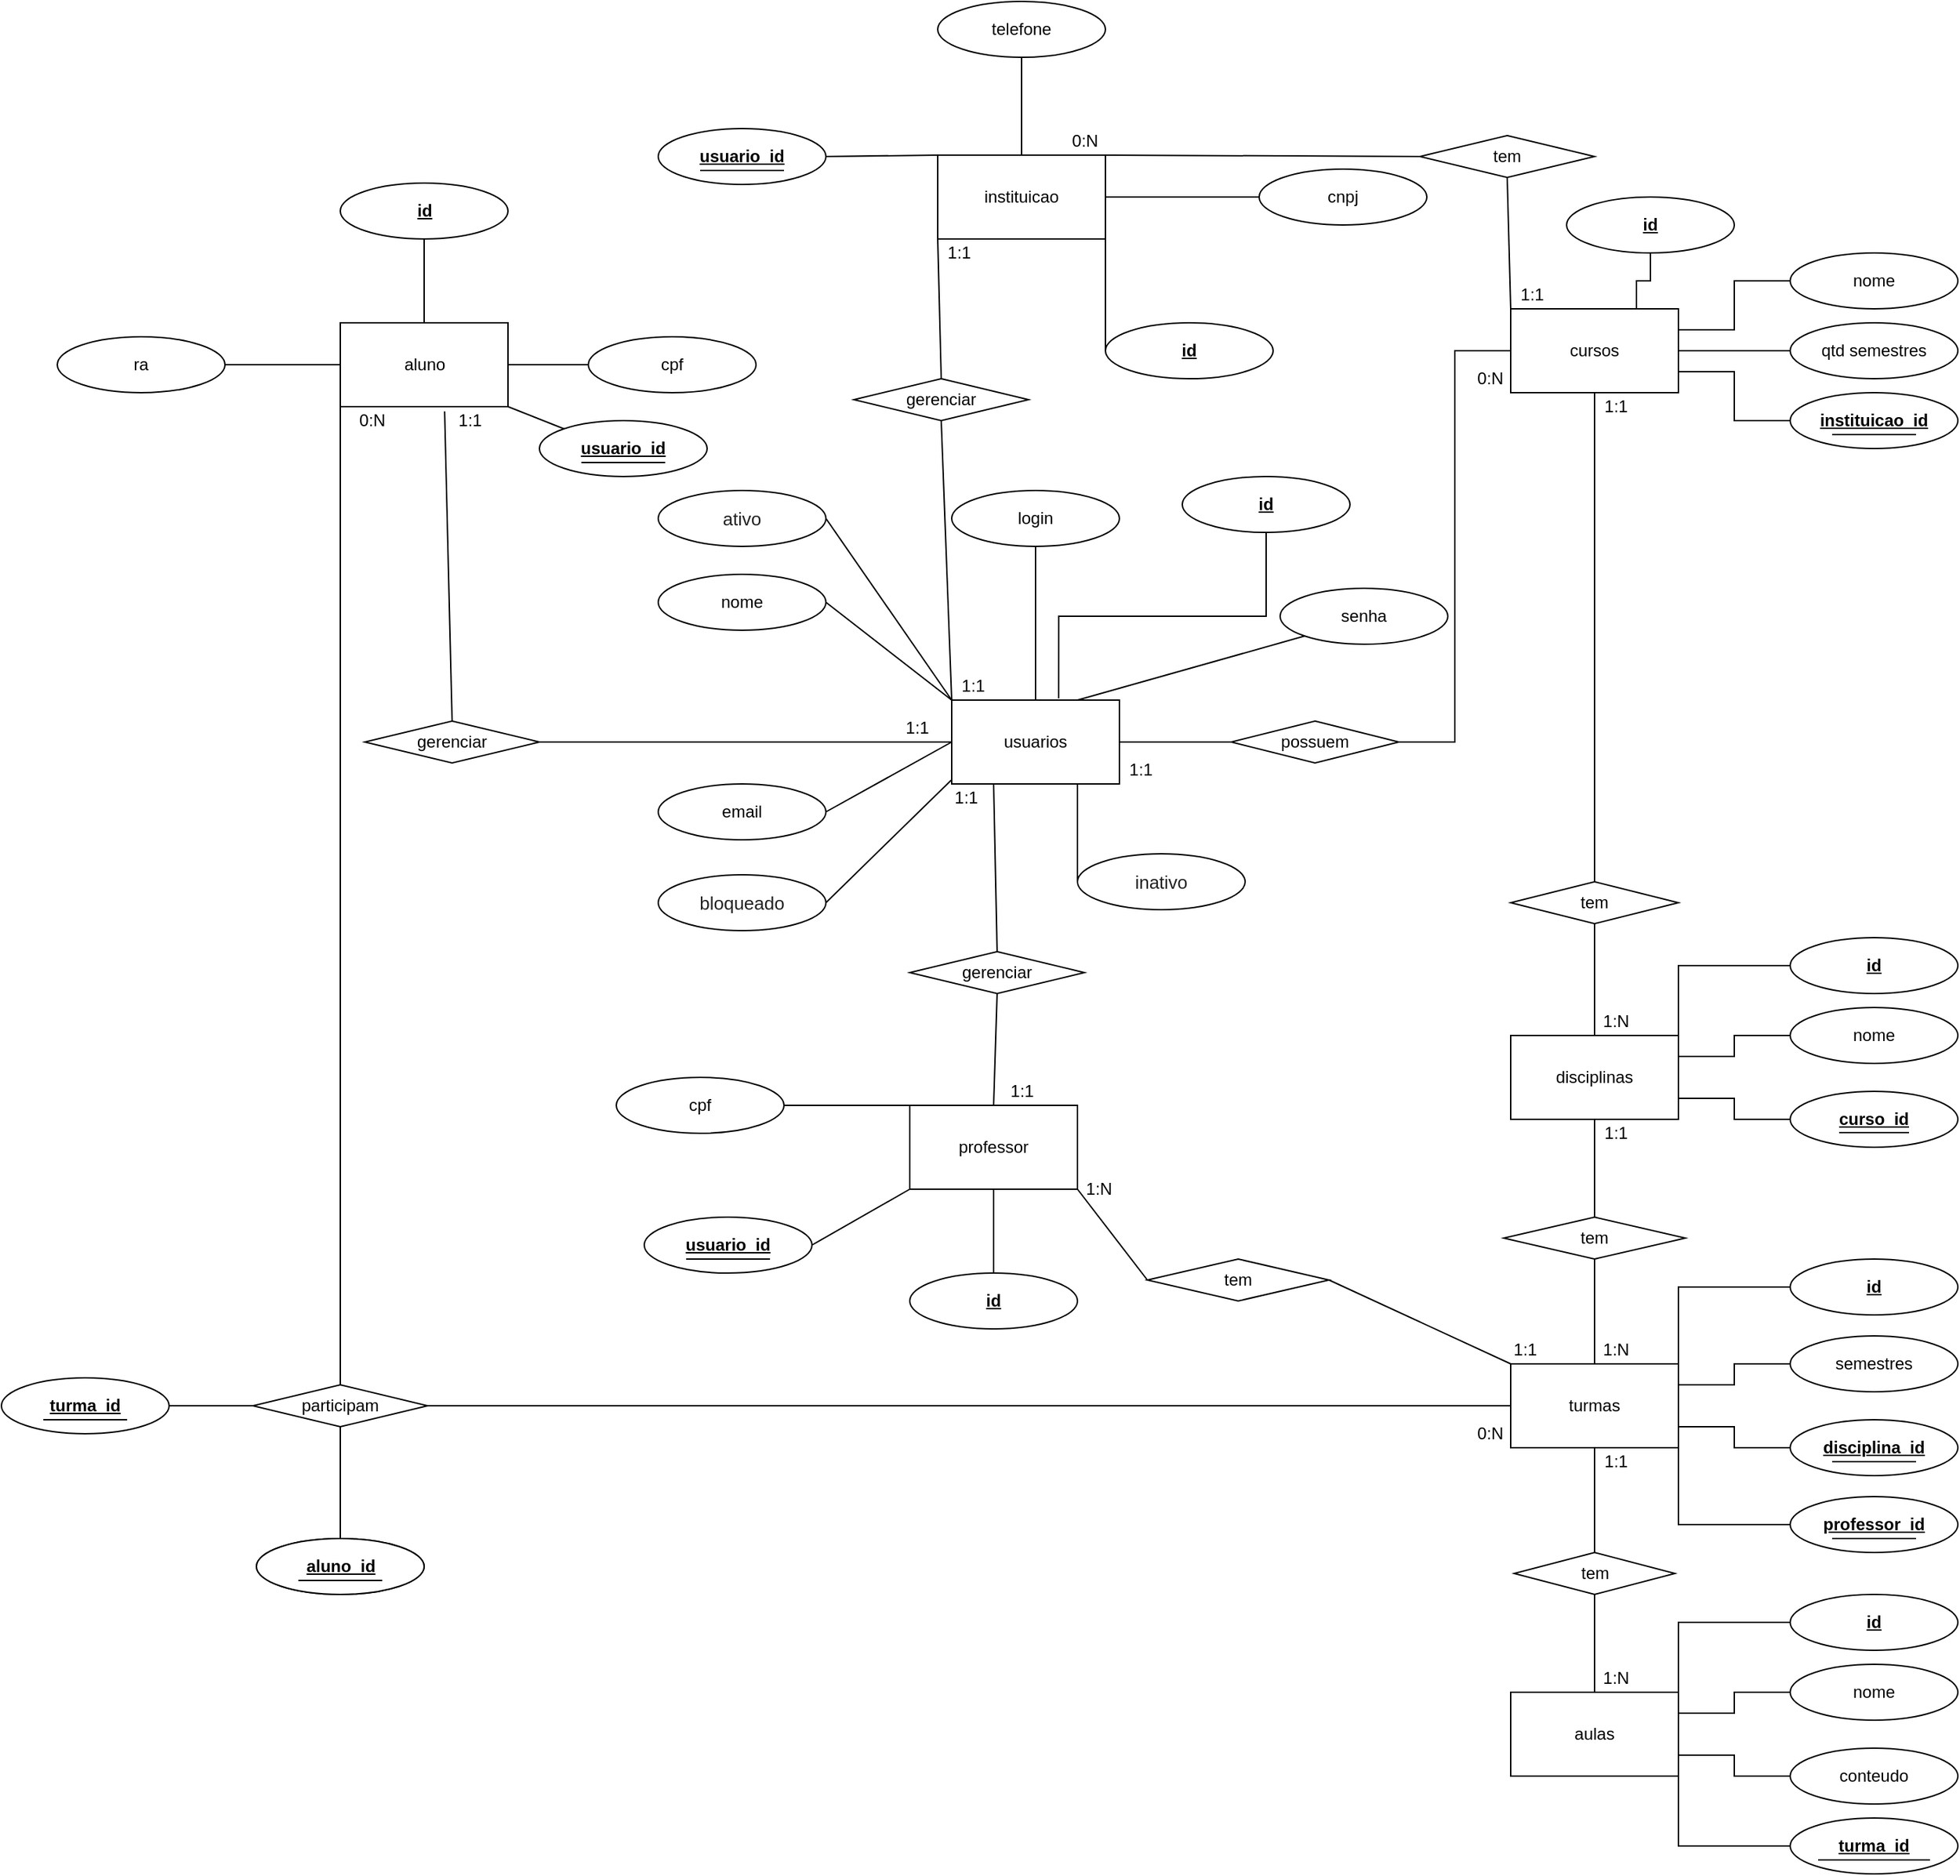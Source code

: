 <mxfile version="13.0.7" type="device"><diagram id="FwVZTemS89N_A8zyutPR" name="Page-1"><mxGraphModel dx="2131" dy="1625" grid="1" gridSize="10" guides="1" tooltips="1" connect="1" arrows="1" fold="1" page="1" pageScale="1" pageWidth="827" pageHeight="1169" math="0" shadow="0"><root><mxCell id="0"/><mxCell id="1" parent="0"/><mxCell id="nVG70fE7x6xCLGBqBFMi-1" style="edgeStyle=orthogonalEdgeStyle;rounded=0;orthogonalLoop=1;jettySize=auto;html=1;exitX=1;exitY=0.5;exitDx=0;exitDy=0;entryX=0;entryY=0.5;entryDx=0;entryDy=0;endArrow=none;endFill=0;" parent="1" source="GZbjkVVV_vkuvDPUf7WJ-1" target="GZbjkVVV_vkuvDPUf7WJ-8" edge="1"><mxGeometry relative="1" as="geometry"/></mxCell><mxCell id="GZbjkVVV_vkuvDPUf7WJ-1" value="usuarios" style="rounded=0;whiteSpace=wrap;html=1;" parent="1" vertex="1"><mxGeometry x="40" y="40" width="120" height="60" as="geometry"/></mxCell><mxCell id="nVG70fE7x6xCLGBqBFMi-2" style="edgeStyle=orthogonalEdgeStyle;rounded=0;orthogonalLoop=1;jettySize=auto;html=1;exitX=0.5;exitY=1;exitDx=0;exitDy=0;entryX=0.5;entryY=0;entryDx=0;entryDy=0;endArrow=none;endFill=0;" parent="1" source="GZbjkVVV_vkuvDPUf7WJ-2" target="GZbjkVVV_vkuvDPUf7WJ-9" edge="1"><mxGeometry relative="1" as="geometry"/></mxCell><mxCell id="nVG70fE7x6xCLGBqBFMi-29" style="edgeStyle=orthogonalEdgeStyle;rounded=0;orthogonalLoop=1;jettySize=auto;html=1;exitX=1;exitY=0.5;exitDx=0;exitDy=0;entryX=0;entryY=0.5;entryDx=0;entryDy=0;endArrow=none;endFill=0;" parent="1" source="GZbjkVVV_vkuvDPUf7WJ-2" target="nVG70fE7x6xCLGBqBFMi-26" edge="1"><mxGeometry relative="1" as="geometry"/></mxCell><mxCell id="nVG70fE7x6xCLGBqBFMi-30" style="edgeStyle=orthogonalEdgeStyle;rounded=0;orthogonalLoop=1;jettySize=auto;html=1;exitX=1;exitY=0.75;exitDx=0;exitDy=0;entryX=0;entryY=0.5;entryDx=0;entryDy=0;endArrow=none;endFill=0;" parent="1" source="GZbjkVVV_vkuvDPUf7WJ-2" target="nVG70fE7x6xCLGBqBFMi-27" edge="1"><mxGeometry relative="1" as="geometry"/></mxCell><mxCell id="nVG70fE7x6xCLGBqBFMi-31" style="edgeStyle=orthogonalEdgeStyle;rounded=0;orthogonalLoop=1;jettySize=auto;html=1;exitX=1;exitY=0.25;exitDx=0;exitDy=0;entryX=0;entryY=0.5;entryDx=0;entryDy=0;endArrow=none;endFill=0;" parent="1" source="GZbjkVVV_vkuvDPUf7WJ-2" target="nVG70fE7x6xCLGBqBFMi-28" edge="1"><mxGeometry relative="1" as="geometry"/></mxCell><mxCell id="GZbjkVVV_vkuvDPUf7WJ-2" value="cursos" style="rounded=0;whiteSpace=wrap;html=1;" parent="1" vertex="1"><mxGeometry x="440" y="-240" width="120" height="60" as="geometry"/></mxCell><mxCell id="nVG70fE7x6xCLGBqBFMi-4" style="edgeStyle=orthogonalEdgeStyle;rounded=0;orthogonalLoop=1;jettySize=auto;html=1;exitX=0;exitY=0.5;exitDx=0;exitDy=0;entryX=1;entryY=0.5;entryDx=0;entryDy=0;endArrow=none;endFill=0;" parent="1" source="GZbjkVVV_vkuvDPUf7WJ-3" target="GZbjkVVV_vkuvDPUf7WJ-32" edge="1"><mxGeometry relative="1" as="geometry"/></mxCell><mxCell id="GZbjkVVV_vkuvDPUf7WJ-3" value="turmas" style="rounded=0;whiteSpace=wrap;html=1;" parent="1" vertex="1"><mxGeometry x="440" y="515" width="120" height="60" as="geometry"/></mxCell><mxCell id="GZbjkVVV_vkuvDPUf7WJ-4" value="disciplinas" style="rounded=0;whiteSpace=wrap;html=1;" parent="1" vertex="1"><mxGeometry x="440" y="280" width="120" height="60" as="geometry"/></mxCell><mxCell id="nVG70fE7x6xCLGBqBFMi-67" style="edgeStyle=orthogonalEdgeStyle;rounded=0;orthogonalLoop=1;jettySize=auto;html=1;exitX=1;exitY=0.25;exitDx=0;exitDy=0;entryX=0;entryY=0.5;entryDx=0;entryDy=0;endArrow=none;endFill=0;" parent="1" source="GZbjkVVV_vkuvDPUf7WJ-5" target="nVG70fE7x6xCLGBqBFMi-64" edge="1"><mxGeometry relative="1" as="geometry"/></mxCell><mxCell id="nVG70fE7x6xCLGBqBFMi-68" style="edgeStyle=orthogonalEdgeStyle;rounded=0;orthogonalLoop=1;jettySize=auto;html=1;exitX=1;exitY=0.75;exitDx=0;exitDy=0;entryX=0;entryY=0.5;entryDx=0;entryDy=0;endArrow=none;endFill=0;" parent="1" source="GZbjkVVV_vkuvDPUf7WJ-5" target="nVG70fE7x6xCLGBqBFMi-65" edge="1"><mxGeometry relative="1" as="geometry"/></mxCell><mxCell id="GZbjkVVV_vkuvDPUf7WJ-5" value="aulas" style="rounded=0;whiteSpace=wrap;html=1;" parent="1" vertex="1"><mxGeometry x="440" y="750" width="120" height="60" as="geometry"/></mxCell><mxCell id="GZbjkVVV_vkuvDPUf7WJ-10" style="edgeStyle=orthogonalEdgeStyle;rounded=0;orthogonalLoop=1;jettySize=auto;html=1;entryX=0;entryY=0.5;entryDx=0;entryDy=0;endArrow=none;endFill=0;" parent="1" source="GZbjkVVV_vkuvDPUf7WJ-8" target="GZbjkVVV_vkuvDPUf7WJ-2" edge="1"><mxGeometry relative="1" as="geometry"/></mxCell><mxCell id="GZbjkVVV_vkuvDPUf7WJ-8" value="possuem" style="rhombus;whiteSpace=wrap;html=1;" parent="1" vertex="1"><mxGeometry x="240" y="55" width="120" height="30" as="geometry"/></mxCell><mxCell id="nVG70fE7x6xCLGBqBFMi-3" style="edgeStyle=orthogonalEdgeStyle;rounded=0;orthogonalLoop=1;jettySize=auto;html=1;exitX=0.5;exitY=1;exitDx=0;exitDy=0;entryX=0.5;entryY=0;entryDx=0;entryDy=0;endArrow=none;endFill=0;" parent="1" source="GZbjkVVV_vkuvDPUf7WJ-9" target="GZbjkVVV_vkuvDPUf7WJ-4" edge="1"><mxGeometry relative="1" as="geometry"/></mxCell><mxCell id="GZbjkVVV_vkuvDPUf7WJ-9" value="tem" style="rhombus;whiteSpace=wrap;html=1;" parent="1" vertex="1"><mxGeometry x="440" y="170" width="120" height="30" as="geometry"/></mxCell><mxCell id="GZbjkVVV_vkuvDPUf7WJ-12" value="0:N" style="text;html=1;align=center;verticalAlign=middle;resizable=0;points=[];autosize=1;" parent="1" vertex="1"><mxGeometry x="410" y="-200" width="30" height="20" as="geometry"/></mxCell><mxCell id="GZbjkVVV_vkuvDPUf7WJ-13" value="1:1" style="text;html=1;align=center;verticalAlign=middle;resizable=0;points=[];autosize=1;" parent="1" vertex="1"><mxGeometry x="160" y="80" width="30" height="20" as="geometry"/></mxCell><mxCell id="GZbjkVVV_vkuvDPUf7WJ-16" value="1:N" style="text;html=1;align=center;verticalAlign=middle;resizable=0;points=[];autosize=1;" parent="1" vertex="1"><mxGeometry x="500" y="260" width="30" height="20" as="geometry"/></mxCell><mxCell id="GZbjkVVV_vkuvDPUf7WJ-17" value="1:1" style="text;html=1;align=center;verticalAlign=middle;resizable=0;points=[];autosize=1;" parent="1" vertex="1"><mxGeometry x="500" y="-180" width="30" height="20" as="geometry"/></mxCell><mxCell id="GZbjkVVV_vkuvDPUf7WJ-19" style="edgeStyle=orthogonalEdgeStyle;rounded=0;orthogonalLoop=1;jettySize=auto;html=1;entryX=0.5;entryY=1;entryDx=0;entryDy=0;endArrow=none;endFill=0;" parent="1" source="GZbjkVVV_vkuvDPUf7WJ-18" target="GZbjkVVV_vkuvDPUf7WJ-4" edge="1"><mxGeometry relative="1" as="geometry"/></mxCell><mxCell id="GZbjkVVV_vkuvDPUf7WJ-20" style="edgeStyle=orthogonalEdgeStyle;rounded=0;orthogonalLoop=1;jettySize=auto;html=1;entryX=0.5;entryY=0;entryDx=0;entryDy=0;endArrow=none;endFill=0;" parent="1" source="GZbjkVVV_vkuvDPUf7WJ-18" target="GZbjkVVV_vkuvDPUf7WJ-3" edge="1"><mxGeometry relative="1" as="geometry"/></mxCell><mxCell id="GZbjkVVV_vkuvDPUf7WJ-18" value="tem" style="rhombus;whiteSpace=wrap;html=1;" parent="1" vertex="1"><mxGeometry x="435" y="410" width="130" height="30" as="geometry"/></mxCell><mxCell id="GZbjkVVV_vkuvDPUf7WJ-23" value="1:N" style="text;html=1;align=center;verticalAlign=middle;resizable=0;points=[];autosize=1;" parent="1" vertex="1"><mxGeometry x="500" y="495" width="30" height="20" as="geometry"/></mxCell><mxCell id="GZbjkVVV_vkuvDPUf7WJ-25" value="1:1" style="text;html=1;align=center;verticalAlign=middle;resizable=0;points=[];autosize=1;" parent="1" vertex="1"><mxGeometry x="500" y="340" width="30" height="20" as="geometry"/></mxCell><mxCell id="GZbjkVVV_vkuvDPUf7WJ-27" style="edgeStyle=orthogonalEdgeStyle;rounded=0;orthogonalLoop=1;jettySize=auto;html=1;entryX=0.5;entryY=1;entryDx=0;entryDy=0;endArrow=none;endFill=0;" parent="1" source="GZbjkVVV_vkuvDPUf7WJ-26" target="GZbjkVVV_vkuvDPUf7WJ-3" edge="1"><mxGeometry relative="1" as="geometry"/></mxCell><mxCell id="GZbjkVVV_vkuvDPUf7WJ-28" style="edgeStyle=orthogonalEdgeStyle;rounded=0;orthogonalLoop=1;jettySize=auto;html=1;endArrow=none;endFill=0;" parent="1" source="GZbjkVVV_vkuvDPUf7WJ-26" target="GZbjkVVV_vkuvDPUf7WJ-5" edge="1"><mxGeometry relative="1" as="geometry"/></mxCell><mxCell id="GZbjkVVV_vkuvDPUf7WJ-26" value="tem" style="rhombus;whiteSpace=wrap;html=1;" parent="1" vertex="1"><mxGeometry x="442.5" y="650" width="115" height="30" as="geometry"/></mxCell><mxCell id="GZbjkVVV_vkuvDPUf7WJ-29" value="1:1" style="text;html=1;align=center;verticalAlign=middle;resizable=0;points=[];autosize=1;" parent="1" vertex="1"><mxGeometry x="500" y="575" width="30" height="20" as="geometry"/></mxCell><mxCell id="GZbjkVVV_vkuvDPUf7WJ-30" value="1:N" style="text;html=1;align=center;verticalAlign=middle;resizable=0;points=[];autosize=1;" parent="1" vertex="1"><mxGeometry x="500" y="730" width="30" height="20" as="geometry"/></mxCell><mxCell id="GZbjkVVV_vkuvDPUf7WJ-32" value="participam" style="rhombus;whiteSpace=wrap;html=1;" parent="1" vertex="1"><mxGeometry x="-460" y="530" width="125" height="30" as="geometry"/></mxCell><mxCell id="GZbjkVVV_vkuvDPUf7WJ-34" value="0:N" style="text;html=1;align=center;verticalAlign=middle;resizable=0;points=[];autosize=1;" parent="1" vertex="1"><mxGeometry x="410" y="555" width="30" height="20" as="geometry"/></mxCell><mxCell id="nVG70fE7x6xCLGBqBFMi-5" value="nome" style="ellipse;whiteSpace=wrap;html=1;" parent="1" vertex="1"><mxGeometry x="-170" y="-50" width="120" height="40" as="geometry"/></mxCell><mxCell id="nVG70fE7x6xCLGBqBFMi-6" value="login" style="ellipse;whiteSpace=wrap;html=1;" parent="1" vertex="1"><mxGeometry x="40" y="-110" width="120" height="40" as="geometry"/></mxCell><mxCell id="nVG70fE7x6xCLGBqBFMi-7" value="senha" style="ellipse;whiteSpace=wrap;html=1;" parent="1" vertex="1"><mxGeometry x="275" y="-40" width="120" height="40" as="geometry"/></mxCell><mxCell id="nVG70fE7x6xCLGBqBFMi-9" value="email" style="ellipse;whiteSpace=wrap;html=1;" parent="1" vertex="1"><mxGeometry x="-170" y="100" width="120" height="40" as="geometry"/></mxCell><mxCell id="nVG70fE7x6xCLGBqBFMi-18" value="" style="endArrow=none;html=1;exitX=1;exitY=0.5;exitDx=0;exitDy=0;endFill=0;" parent="1" source="nVG70fE7x6xCLGBqBFMi-5" edge="1"><mxGeometry width="50" height="50" relative="1" as="geometry"><mxPoint x="-30" y="20" as="sourcePoint"/><mxPoint x="40" y="40" as="targetPoint"/></mxGeometry></mxCell><mxCell id="nVG70fE7x6xCLGBqBFMi-21" value="" style="endArrow=none;html=1;exitX=1;exitY=0.5;exitDx=0;exitDy=0;endFill=0;entryX=0;entryY=0.5;entryDx=0;entryDy=0;" parent="1" source="nVG70fE7x6xCLGBqBFMi-9" target="GZbjkVVV_vkuvDPUf7WJ-1" edge="1"><mxGeometry width="50" height="50" relative="1" as="geometry"><mxPoint x="-40.5" y="80" as="sourcePoint"/><mxPoint x="38" y="70" as="targetPoint"/></mxGeometry></mxCell><mxCell id="nVG70fE7x6xCLGBqBFMi-24" value="" style="endArrow=none;html=1;entryX=0.5;entryY=0;entryDx=0;entryDy=0;exitX=0.5;exitY=1;exitDx=0;exitDy=0;endFill=0;" parent="1" source="nVG70fE7x6xCLGBqBFMi-6" target="GZbjkVVV_vkuvDPUf7WJ-1" edge="1"><mxGeometry width="50" height="50" relative="1" as="geometry"><mxPoint x="20" y="-30" as="sourcePoint"/><mxPoint x="100" y="50" as="targetPoint"/></mxGeometry></mxCell><mxCell id="nVG70fE7x6xCLGBqBFMi-25" value="" style="endArrow=none;html=1;entryX=0.75;entryY=0;entryDx=0;entryDy=0;exitX=0;exitY=1;exitDx=0;exitDy=0;endFill=0;" parent="1" source="nVG70fE7x6xCLGBqBFMi-7" target="GZbjkVVV_vkuvDPUf7WJ-1" edge="1"><mxGeometry width="50" height="50" relative="1" as="geometry"><mxPoint x="135" y="-40" as="sourcePoint"/><mxPoint x="215" y="40" as="targetPoint"/></mxGeometry></mxCell><mxCell id="nVG70fE7x6xCLGBqBFMi-26" value="qtd semestres" style="ellipse;whiteSpace=wrap;html=1;" parent="1" vertex="1"><mxGeometry x="640" y="-230" width="120" height="40" as="geometry"/></mxCell><mxCell id="nVG70fE7x6xCLGBqBFMi-27" value="&lt;b&gt;&lt;u&gt;instituicao_id&lt;/u&gt;&lt;/b&gt;" style="ellipse;whiteSpace=wrap;html=1;" parent="1" vertex="1"><mxGeometry x="640" y="-180" width="120" height="40" as="geometry"/></mxCell><mxCell id="nVG70fE7x6xCLGBqBFMi-28" value="nome" style="ellipse;whiteSpace=wrap;html=1;" parent="1" vertex="1"><mxGeometry x="640" y="-280" width="120" height="40" as="geometry"/></mxCell><mxCell id="nVG70fE7x6xCLGBqBFMi-32" style="edgeStyle=orthogonalEdgeStyle;rounded=0;orthogonalLoop=1;jettySize=auto;html=1;exitX=0.5;exitY=1;exitDx=0;exitDy=0;endArrow=none;endFill=0;" parent="1" source="nVG70fE7x6xCLGBqBFMi-27" target="nVG70fE7x6xCLGBqBFMi-27" edge="1"><mxGeometry relative="1" as="geometry"/></mxCell><mxCell id="nVG70fE7x6xCLGBqBFMi-37" style="edgeStyle=orthogonalEdgeStyle;rounded=0;orthogonalLoop=1;jettySize=auto;html=1;exitX=0.5;exitY=1;exitDx=0;exitDy=0;entryX=0.638;entryY=-0.02;entryDx=0;entryDy=0;entryPerimeter=0;endArrow=none;endFill=0;" parent="1" source="nVG70fE7x6xCLGBqBFMi-36" target="GZbjkVVV_vkuvDPUf7WJ-1" edge="1"><mxGeometry relative="1" as="geometry"/></mxCell><mxCell id="nVG70fE7x6xCLGBqBFMi-36" value="&lt;b&gt;&lt;u&gt;id&lt;/u&gt;&lt;/b&gt;" style="ellipse;whiteSpace=wrap;html=1;" parent="1" vertex="1"><mxGeometry x="205" y="-120" width="120" height="40" as="geometry"/></mxCell><mxCell id="nVG70fE7x6xCLGBqBFMi-40" style="edgeStyle=orthogonalEdgeStyle;rounded=0;orthogonalLoop=1;jettySize=auto;html=1;exitX=0.5;exitY=1;exitDx=0;exitDy=0;entryX=0.75;entryY=0;entryDx=0;entryDy=0;endArrow=none;endFill=0;" parent="1" source="nVG70fE7x6xCLGBqBFMi-38" target="GZbjkVVV_vkuvDPUf7WJ-2" edge="1"><mxGeometry relative="1" as="geometry"/></mxCell><mxCell id="nVG70fE7x6xCLGBqBFMi-38" value="&lt;u&gt;&lt;b&gt;id&lt;/b&gt;&lt;/u&gt;" style="ellipse;whiteSpace=wrap;html=1;" parent="1" vertex="1"><mxGeometry x="480" y="-320" width="120" height="40" as="geometry"/></mxCell><mxCell id="nVG70fE7x6xCLGBqBFMi-41" value="" style="endArrow=none;html=1;" parent="1" edge="1"><mxGeometry width="50" height="50" relative="1" as="geometry"><mxPoint x="670" y="-150" as="sourcePoint"/><mxPoint x="730" y="-150" as="targetPoint"/></mxGeometry></mxCell><mxCell id="nVG70fE7x6xCLGBqBFMi-48" style="edgeStyle=orthogonalEdgeStyle;rounded=0;orthogonalLoop=1;jettySize=auto;html=1;exitX=0;exitY=0.5;exitDx=0;exitDy=0;entryX=1;entryY=0;entryDx=0;entryDy=0;endArrow=none;endFill=0;" parent="1" source="nVG70fE7x6xCLGBqBFMi-42" target="GZbjkVVV_vkuvDPUf7WJ-4" edge="1"><mxGeometry relative="1" as="geometry"/></mxCell><mxCell id="nVG70fE7x6xCLGBqBFMi-42" value="&lt;u&gt;&lt;b&gt;id&lt;/b&gt;&lt;/u&gt;" style="ellipse;whiteSpace=wrap;html=1;" parent="1" vertex="1"><mxGeometry x="640" y="210" width="120" height="40" as="geometry"/></mxCell><mxCell id="nVG70fE7x6xCLGBqBFMi-49" style="edgeStyle=orthogonalEdgeStyle;rounded=0;orthogonalLoop=1;jettySize=auto;html=1;exitX=0;exitY=0.5;exitDx=0;exitDy=0;entryX=1;entryY=0.25;entryDx=0;entryDy=0;endArrow=none;endFill=0;" parent="1" source="nVG70fE7x6xCLGBqBFMi-43" target="GZbjkVVV_vkuvDPUf7WJ-4" edge="1"><mxGeometry relative="1" as="geometry"/></mxCell><mxCell id="nVG70fE7x6xCLGBqBFMi-43" value="nome" style="ellipse;whiteSpace=wrap;html=1;" parent="1" vertex="1"><mxGeometry x="640" y="260" width="120" height="40" as="geometry"/></mxCell><mxCell id="nVG70fE7x6xCLGBqBFMi-50" style="edgeStyle=orthogonalEdgeStyle;rounded=0;orthogonalLoop=1;jettySize=auto;html=1;exitX=0;exitY=0.5;exitDx=0;exitDy=0;entryX=1;entryY=0.75;entryDx=0;entryDy=0;endArrow=none;endFill=0;" parent="1" source="nVG70fE7x6xCLGBqBFMi-44" target="GZbjkVVV_vkuvDPUf7WJ-4" edge="1"><mxGeometry relative="1" as="geometry"/></mxCell><mxCell id="nVG70fE7x6xCLGBqBFMi-44" value="&lt;u&gt;&lt;b&gt;curso_id&lt;/b&gt;&lt;/u&gt;" style="ellipse;whiteSpace=wrap;html=1;" parent="1" vertex="1"><mxGeometry x="640" y="320" width="120" height="40" as="geometry"/></mxCell><mxCell id="nVG70fE7x6xCLGBqBFMi-47" value="" style="endArrow=none;html=1;" parent="1" edge="1"><mxGeometry width="50" height="50" relative="1" as="geometry"><mxPoint x="675" y="349.5" as="sourcePoint"/><mxPoint x="725" y="349.5" as="targetPoint"/></mxGeometry></mxCell><mxCell id="nVG70fE7x6xCLGBqBFMi-59" style="edgeStyle=orthogonalEdgeStyle;rounded=0;orthogonalLoop=1;jettySize=auto;html=1;exitX=0;exitY=0.5;exitDx=0;exitDy=0;entryX=1;entryY=0;entryDx=0;entryDy=0;endArrow=none;endFill=0;" parent="1" source="nVG70fE7x6xCLGBqBFMi-53" target="GZbjkVVV_vkuvDPUf7WJ-3" edge="1"><mxGeometry relative="1" as="geometry"/></mxCell><mxCell id="nVG70fE7x6xCLGBqBFMi-53" value="&lt;u&gt;&lt;b&gt;id&lt;/b&gt;&lt;/u&gt;" style="ellipse;whiteSpace=wrap;html=1;" parent="1" vertex="1"><mxGeometry x="640" y="440" width="120" height="40" as="geometry"/></mxCell><mxCell id="nVG70fE7x6xCLGBqBFMi-57" style="edgeStyle=orthogonalEdgeStyle;rounded=0;orthogonalLoop=1;jettySize=auto;html=1;exitX=0;exitY=0.5;exitDx=0;exitDy=0;entryX=1;entryY=0.25;entryDx=0;entryDy=0;endArrow=none;endFill=0;" parent="1" source="nVG70fE7x6xCLGBqBFMi-54" target="GZbjkVVV_vkuvDPUf7WJ-3" edge="1"><mxGeometry relative="1" as="geometry"/></mxCell><mxCell id="nVG70fE7x6xCLGBqBFMi-54" value="semestres" style="ellipse;whiteSpace=wrap;html=1;" parent="1" vertex="1"><mxGeometry x="640" y="495" width="120" height="40" as="geometry"/></mxCell><mxCell id="nVG70fE7x6xCLGBqBFMi-58" style="edgeStyle=orthogonalEdgeStyle;rounded=0;orthogonalLoop=1;jettySize=auto;html=1;exitX=0;exitY=0.5;exitDx=0;exitDy=0;entryX=1;entryY=0.75;entryDx=0;entryDy=0;endArrow=none;endFill=0;" parent="1" source="nVG70fE7x6xCLGBqBFMi-55" target="GZbjkVVV_vkuvDPUf7WJ-3" edge="1"><mxGeometry relative="1" as="geometry"/></mxCell><mxCell id="nVG70fE7x6xCLGBqBFMi-55" value="&lt;u&gt;&lt;b&gt;disciplina_id&lt;/b&gt;&lt;/u&gt;" style="ellipse;whiteSpace=wrap;html=1;" parent="1" vertex="1"><mxGeometry x="640" y="555" width="120" height="40" as="geometry"/></mxCell><mxCell id="nVG70fE7x6xCLGBqBFMi-60" style="edgeStyle=orthogonalEdgeStyle;rounded=0;orthogonalLoop=1;jettySize=auto;html=1;exitX=0;exitY=0.5;exitDx=0;exitDy=0;entryX=1;entryY=1;entryDx=0;entryDy=0;endArrow=none;endFill=0;" parent="1" source="nVG70fE7x6xCLGBqBFMi-56" target="GZbjkVVV_vkuvDPUf7WJ-3" edge="1"><mxGeometry relative="1" as="geometry"/></mxCell><mxCell id="nVG70fE7x6xCLGBqBFMi-56" value="&lt;b&gt;&lt;u&gt;professor_id&lt;/u&gt;&lt;/b&gt;" style="ellipse;whiteSpace=wrap;html=1;" parent="1" vertex="1"><mxGeometry x="640" y="610" width="120" height="40" as="geometry"/></mxCell><mxCell id="nVG70fE7x6xCLGBqBFMi-61" value="" style="endArrow=none;html=1;" parent="1" edge="1"><mxGeometry width="50" height="50" relative="1" as="geometry"><mxPoint x="670" y="585" as="sourcePoint"/><mxPoint x="730" y="585" as="targetPoint"/></mxGeometry></mxCell><mxCell id="nVG70fE7x6xCLGBqBFMi-62" value="" style="endArrow=none;html=1;" parent="1" edge="1"><mxGeometry width="50" height="50" relative="1" as="geometry"><mxPoint x="670" y="640" as="sourcePoint"/><mxPoint x="730" y="640" as="targetPoint"/></mxGeometry></mxCell><mxCell id="nVG70fE7x6xCLGBqBFMi-70" style="edgeStyle=orthogonalEdgeStyle;rounded=0;orthogonalLoop=1;jettySize=auto;html=1;exitX=0;exitY=0.5;exitDx=0;exitDy=0;entryX=1;entryY=0;entryDx=0;entryDy=0;endArrow=none;endFill=0;" parent="1" source="nVG70fE7x6xCLGBqBFMi-63" target="GZbjkVVV_vkuvDPUf7WJ-5" edge="1"><mxGeometry relative="1" as="geometry"/></mxCell><mxCell id="nVG70fE7x6xCLGBqBFMi-63" value="&lt;u&gt;&lt;b&gt;id&lt;/b&gt;&lt;/u&gt;" style="ellipse;whiteSpace=wrap;html=1;" parent="1" vertex="1"><mxGeometry x="640" y="680" width="120" height="40" as="geometry"/></mxCell><mxCell id="nVG70fE7x6xCLGBqBFMi-64" value="nome" style="ellipse;whiteSpace=wrap;html=1;" parent="1" vertex="1"><mxGeometry x="640" y="730" width="120" height="40" as="geometry"/></mxCell><mxCell id="nVG70fE7x6xCLGBqBFMi-65" value="conteudo" style="ellipse;whiteSpace=wrap;html=1;" parent="1" vertex="1"><mxGeometry x="640" y="790" width="120" height="40" as="geometry"/></mxCell><mxCell id="nVG70fE7x6xCLGBqBFMi-69" style="edgeStyle=orthogonalEdgeStyle;rounded=0;orthogonalLoop=1;jettySize=auto;html=1;exitX=0;exitY=0.5;exitDx=0;exitDy=0;entryX=1;entryY=1;entryDx=0;entryDy=0;endArrow=none;endFill=0;" parent="1" source="nVG70fE7x6xCLGBqBFMi-66" target="GZbjkVVV_vkuvDPUf7WJ-5" edge="1"><mxGeometry relative="1" as="geometry"/></mxCell><mxCell id="nVG70fE7x6xCLGBqBFMi-66" value="&lt;u&gt;&lt;b&gt;turma_id&lt;/b&gt;&lt;/u&gt;" style="ellipse;whiteSpace=wrap;html=1;" parent="1" vertex="1"><mxGeometry x="640" y="840" width="120" height="40" as="geometry"/></mxCell><mxCell id="nVG70fE7x6xCLGBqBFMi-71" value="" style="endArrow=none;html=1;" parent="1" edge="1"><mxGeometry width="50" height="50" relative="1" as="geometry"><mxPoint x="660" y="870" as="sourcePoint"/><mxPoint x="740" y="870" as="targetPoint"/></mxGeometry></mxCell><mxCell id="GzM1FfABd33r70Hs3gfv-6" value="&lt;u&gt;&lt;b&gt;turma_id&lt;/b&gt;&lt;/u&gt;" style="ellipse;whiteSpace=wrap;html=1;" parent="1" vertex="1"><mxGeometry x="-640" y="525" width="120" height="40" as="geometry"/></mxCell><mxCell id="GzM1FfABd33r70Hs3gfv-7" value="&lt;u&gt;&lt;b&gt;usuario_id&lt;/b&gt;&lt;/u&gt;" style="ellipse;whiteSpace=wrap;html=1;" parent="1" vertex="1"><mxGeometry x="-457.5" y="640" width="120" height="40" as="geometry"/></mxCell><mxCell id="GzM1FfABd33r70Hs3gfv-8" value="" style="endArrow=none;html=1;entryX=0;entryY=0.5;entryDx=0;entryDy=0;exitX=1;exitY=0.5;exitDx=0;exitDy=0;" parent="1" source="GzM1FfABd33r70Hs3gfv-6" target="GZbjkVVV_vkuvDPUf7WJ-32" edge="1"><mxGeometry width="50" height="50" relative="1" as="geometry"><mxPoint x="-490" y="550" as="sourcePoint"/><mxPoint x="-440" y="500" as="targetPoint"/></mxGeometry></mxCell><mxCell id="GzM1FfABd33r70Hs3gfv-9" value="" style="endArrow=none;html=1;entryX=0.5;entryY=0;entryDx=0;entryDy=0;exitX=0.5;exitY=1;exitDx=0;exitDy=0;" parent="1" source="GZbjkVVV_vkuvDPUf7WJ-32" target="GzM1FfABd33r70Hs3gfv-7" edge="1"><mxGeometry width="50" height="50" relative="1" as="geometry"><mxPoint x="-510" y="555" as="sourcePoint"/><mxPoint x="-442.5" y="555" as="targetPoint"/></mxGeometry></mxCell><mxCell id="GzM1FfABd33r70Hs3gfv-10" value="professor" style="rounded=0;whiteSpace=wrap;html=1;" parent="1" vertex="1"><mxGeometry x="10" y="330" width="120" height="60" as="geometry"/></mxCell><mxCell id="GzM1FfABd33r70Hs3gfv-11" value="aluno" style="rounded=0;whiteSpace=wrap;html=1;" parent="1" vertex="1"><mxGeometry x="-397.5" y="-230" width="120" height="60" as="geometry"/></mxCell><mxCell id="GzM1FfABd33r70Hs3gfv-12" value="instituicao" style="rounded=0;whiteSpace=wrap;html=1;" parent="1" vertex="1"><mxGeometry x="30" y="-350" width="120" height="60" as="geometry"/></mxCell><mxCell id="GzM1FfABd33r70Hs3gfv-15" value="&lt;b&gt;&lt;u&gt;aluno_id&lt;/u&gt;&lt;/b&gt;" style="ellipse;whiteSpace=wrap;html=1;" parent="1" vertex="1"><mxGeometry x="-457.5" y="640" width="120" height="40" as="geometry"/></mxCell><mxCell id="GzM1FfABd33r70Hs3gfv-16" value="" style="endArrow=none;html=1;" parent="1" edge="1"><mxGeometry width="50" height="50" relative="1" as="geometry"><mxPoint x="-427.5" y="670" as="sourcePoint"/><mxPoint x="-367.5" y="670" as="targetPoint"/></mxGeometry></mxCell><mxCell id="GzM1FfABd33r70Hs3gfv-18" value="" style="endArrow=none;html=1;" parent="1" edge="1"><mxGeometry width="50" height="50" relative="1" as="geometry"><mxPoint x="-610" y="555" as="sourcePoint"/><mxPoint x="-550" y="555" as="targetPoint"/></mxGeometry></mxCell><mxCell id="GzM1FfABd33r70Hs3gfv-19" value="cpf" style="ellipse;whiteSpace=wrap;html=1;" parent="1" vertex="1"><mxGeometry x="-200" y="310" width="120" height="40" as="geometry"/></mxCell><mxCell id="GzM1FfABd33r70Hs3gfv-20" value="" style="endArrow=none;html=1;exitX=0;exitY=0;exitDx=0;exitDy=0;entryX=1;entryY=0.5;entryDx=0;entryDy=0;" parent="1" source="GzM1FfABd33r70Hs3gfv-10" target="GzM1FfABd33r70Hs3gfv-19" edge="1"><mxGeometry width="50" height="50" relative="1" as="geometry"><mxPoint x="340" y="280" as="sourcePoint"/><mxPoint x="390" y="230" as="targetPoint"/></mxGeometry></mxCell><mxCell id="GzM1FfABd33r70Hs3gfv-22" value="cnpj" style="ellipse;whiteSpace=wrap;html=1;" parent="1" vertex="1"><mxGeometry x="260" y="-340" width="120" height="40" as="geometry"/></mxCell><mxCell id="GzM1FfABd33r70Hs3gfv-23" value="" style="endArrow=none;html=1;entryX=0;entryY=0.5;entryDx=0;entryDy=0;exitX=1;exitY=0.5;exitDx=0;exitDy=0;" parent="1" source="GzM1FfABd33r70Hs3gfv-12" target="GzM1FfABd33r70Hs3gfv-22" edge="1"><mxGeometry width="50" height="50" relative="1" as="geometry"><mxPoint x="20" y="-180" as="sourcePoint"/><mxPoint x="70" y="-230" as="targetPoint"/></mxGeometry></mxCell><mxCell id="GzM1FfABd33r70Hs3gfv-25" value="gerenciar" style="rhombus;whiteSpace=wrap;html=1;" parent="1" vertex="1"><mxGeometry x="-30" y="-190" width="125" height="30" as="geometry"/></mxCell><mxCell id="GzM1FfABd33r70Hs3gfv-26" value="" style="endArrow=none;html=1;entryX=0.5;entryY=1;entryDx=0;entryDy=0;" parent="1" target="GzM1FfABd33r70Hs3gfv-25" edge="1"><mxGeometry width="50" height="50" relative="1" as="geometry"><mxPoint x="40" y="40" as="sourcePoint"/><mxPoint x="110" y="-130" as="targetPoint"/></mxGeometry></mxCell><mxCell id="GzM1FfABd33r70Hs3gfv-27" value="" style="endArrow=none;html=1;entryX=0;entryY=1;entryDx=0;entryDy=0;exitX=0.5;exitY=0;exitDx=0;exitDy=0;" parent="1" source="GzM1FfABd33r70Hs3gfv-25" target="GzM1FfABd33r70Hs3gfv-12" edge="1"><mxGeometry width="50" height="50" relative="1" as="geometry"><mxPoint x="60" y="-110" as="sourcePoint"/><mxPoint x="110" y="-160" as="targetPoint"/></mxGeometry></mxCell><mxCell id="GzM1FfABd33r70Hs3gfv-28" value="&lt;b&gt;&lt;u&gt;id&lt;/u&gt;&lt;/b&gt;" style="ellipse;whiteSpace=wrap;html=1;" parent="1" vertex="1"><mxGeometry x="150" y="-230" width="120" height="40" as="geometry"/></mxCell><mxCell id="GzM1FfABd33r70Hs3gfv-29" value="" style="endArrow=none;html=1;exitX=0;exitY=0.5;exitDx=0;exitDy=0;entryX=1;entryY=1;entryDx=0;entryDy=0;" parent="1" source="GzM1FfABd33r70Hs3gfv-28" target="GzM1FfABd33r70Hs3gfv-12" edge="1"><mxGeometry width="50" height="50" relative="1" as="geometry"><mxPoint x="260" y="-210" as="sourcePoint"/><mxPoint x="310" y="-260" as="targetPoint"/></mxGeometry></mxCell><mxCell id="GzM1FfABd33r70Hs3gfv-30" value="telefone" style="ellipse;whiteSpace=wrap;html=1;" parent="1" vertex="1"><mxGeometry x="30" y="-460" width="120" height="40" as="geometry"/></mxCell><mxCell id="GzM1FfABd33r70Hs3gfv-31" value="" style="endArrow=none;html=1;exitX=0.5;exitY=0;exitDx=0;exitDy=0;entryX=0.5;entryY=1;entryDx=0;entryDy=0;" parent="1" source="GzM1FfABd33r70Hs3gfv-12" target="GzM1FfABd33r70Hs3gfv-30" edge="1"><mxGeometry width="50" height="50" relative="1" as="geometry"><mxPoint x="120.0" y="-210" as="sourcePoint"/><mxPoint x="120" y="-280" as="targetPoint"/></mxGeometry></mxCell><mxCell id="GzM1FfABd33r70Hs3gfv-32" value="gerenciar" style="rhombus;whiteSpace=wrap;html=1;" parent="1" vertex="1"><mxGeometry x="-380" y="55" width="125" height="30" as="geometry"/></mxCell><mxCell id="GzM1FfABd33r70Hs3gfv-36" value="" style="endArrow=none;html=1;exitX=0.5;exitY=0;exitDx=0;exitDy=0;entryX=0.622;entryY=1.057;entryDx=0;entryDy=0;entryPerimeter=0;" parent="1" source="GzM1FfABd33r70Hs3gfv-32" target="GzM1FfABd33r70Hs3gfv-11" edge="1"><mxGeometry width="50" height="50" relative="1" as="geometry"><mxPoint x="230" y="-60" as="sourcePoint"/><mxPoint x="280" y="-110" as="targetPoint"/></mxGeometry></mxCell><mxCell id="GzM1FfABd33r70Hs3gfv-37" value="" style="endArrow=none;html=1;exitX=1;exitY=0.5;exitDx=0;exitDy=0;entryX=0;entryY=0.5;entryDx=0;entryDy=0;" parent="1" source="GzM1FfABd33r70Hs3gfv-32" target="GZbjkVVV_vkuvDPUf7WJ-1" edge="1"><mxGeometry width="50" height="50" relative="1" as="geometry"><mxPoint x="230" y="-60" as="sourcePoint"/><mxPoint x="280" y="-110" as="targetPoint"/></mxGeometry></mxCell><mxCell id="GzM1FfABd33r70Hs3gfv-40" value="&lt;b&gt;&lt;u&gt;id&lt;/u&gt;&lt;/b&gt;" style="ellipse;whiteSpace=wrap;html=1;" parent="1" vertex="1"><mxGeometry x="-397.5" y="-330" width="120" height="40" as="geometry"/></mxCell><mxCell id="GzM1FfABd33r70Hs3gfv-41" value="" style="endArrow=none;html=1;exitX=0.5;exitY=0;exitDx=0;exitDy=0;entryX=0.5;entryY=1;entryDx=0;entryDy=0;" parent="1" source="GzM1FfABd33r70Hs3gfv-11" target="GzM1FfABd33r70Hs3gfv-40" edge="1"><mxGeometry width="50" height="50" relative="1" as="geometry"><mxPoint x="140" y="-50" as="sourcePoint"/><mxPoint x="190" y="-100" as="targetPoint"/></mxGeometry></mxCell><mxCell id="GzM1FfABd33r70Hs3gfv-42" value="ra" style="ellipse;whiteSpace=wrap;html=1;" parent="1" vertex="1"><mxGeometry x="-600" y="-220" width="120" height="40" as="geometry"/></mxCell><mxCell id="GzM1FfABd33r70Hs3gfv-43" value="" style="endArrow=none;html=1;exitX=1;exitY=0.5;exitDx=0;exitDy=0;entryX=0;entryY=0.5;entryDx=0;entryDy=0;" parent="1" source="GzM1FfABd33r70Hs3gfv-42" target="GzM1FfABd33r70Hs3gfv-11" edge="1"><mxGeometry width="50" height="50" relative="1" as="geometry"><mxPoint x="140" y="-50" as="sourcePoint"/><mxPoint x="190" y="-100" as="targetPoint"/></mxGeometry></mxCell><mxCell id="GzM1FfABd33r70Hs3gfv-44" value="cpf" style="ellipse;whiteSpace=wrap;html=1;" parent="1" vertex="1"><mxGeometry x="-220" y="-220" width="120" height="40" as="geometry"/></mxCell><mxCell id="GzM1FfABd33r70Hs3gfv-45" value="" style="endArrow=none;html=1;exitX=1;exitY=0.5;exitDx=0;exitDy=0;entryX=0;entryY=0.5;entryDx=0;entryDy=0;" parent="1" source="GzM1FfABd33r70Hs3gfv-11" target="GzM1FfABd33r70Hs3gfv-44" edge="1"><mxGeometry width="50" height="50" relative="1" as="geometry"><mxPoint x="140" y="-50" as="sourcePoint"/><mxPoint x="190" y="-100" as="targetPoint"/></mxGeometry></mxCell><mxCell id="GzM1FfABd33r70Hs3gfv-47" value="&lt;b&gt;&lt;u&gt;id&lt;/u&gt;&lt;/b&gt;" style="ellipse;whiteSpace=wrap;html=1;" parent="1" vertex="1"><mxGeometry x="10" y="450" width="120" height="40" as="geometry"/></mxCell><mxCell id="GzM1FfABd33r70Hs3gfv-48" value="" style="endArrow=none;html=1;exitX=0.5;exitY=0;exitDx=0;exitDy=0;endFill=0;entryX=0.5;entryY=1;entryDx=0;entryDy=0;" parent="1" source="GzM1FfABd33r70Hs3gfv-47" target="GzM1FfABd33r70Hs3gfv-10" edge="1"><mxGeometry width="50" height="50" relative="1" as="geometry"><mxPoint x="240" y="290" as="sourcePoint"/><mxPoint x="330" y="195" as="targetPoint"/></mxGeometry></mxCell><mxCell id="GzM1FfABd33r70Hs3gfv-49" style="edgeStyle=orthogonalEdgeStyle;rounded=0;orthogonalLoop=1;jettySize=auto;html=1;exitX=0.5;exitY=1;exitDx=0;exitDy=0;" parent="1" source="GzM1FfABd33r70Hs3gfv-47" target="GzM1FfABd33r70Hs3gfv-47" edge="1"><mxGeometry relative="1" as="geometry"/></mxCell><mxCell id="GzM1FfABd33r70Hs3gfv-50" value="gerenciar" style="rhombus;whiteSpace=wrap;html=1;" parent="1" vertex="1"><mxGeometry x="10" y="220" width="125" height="30" as="geometry"/></mxCell><mxCell id="GzM1FfABd33r70Hs3gfv-51" value="" style="endArrow=none;html=1;exitX=0.5;exitY=0;exitDx=0;exitDy=0;entryX=0.5;entryY=1;entryDx=0;entryDy=0;" parent="1" source="GzM1FfABd33r70Hs3gfv-10" target="GzM1FfABd33r70Hs3gfv-50" edge="1"><mxGeometry width="50" height="50" relative="1" as="geometry"><mxPoint x="490" y="378.57" as="sourcePoint"/><mxPoint x="540" y="328.57" as="targetPoint"/></mxGeometry></mxCell><mxCell id="GzM1FfABd33r70Hs3gfv-52" value="" style="endArrow=none;html=1;exitX=0.25;exitY=1;exitDx=0;exitDy=0;entryX=0.5;entryY=0;entryDx=0;entryDy=0;" parent="1" source="GZbjkVVV_vkuvDPUf7WJ-1" target="GzM1FfABd33r70Hs3gfv-50" edge="1"><mxGeometry width="50" height="50" relative="1" as="geometry"><mxPoint x="-140" y="270" as="sourcePoint"/><mxPoint x="-50" y="270" as="targetPoint"/></mxGeometry></mxCell><mxCell id="GzM1FfABd33r70Hs3gfv-54" value="1:1" style="text;html=1;align=center;verticalAlign=middle;resizable=0;points=[];autosize=1;" parent="1" vertex="1"><mxGeometry x="35" y="100" width="30" height="20" as="geometry"/></mxCell><mxCell id="GzM1FfABd33r70Hs3gfv-55" value="1:1" style="text;html=1;align=center;verticalAlign=middle;resizable=0;points=[];autosize=1;" parent="1" vertex="1"><mxGeometry x="75" y="310" width="30" height="20" as="geometry"/></mxCell><mxCell id="GzM1FfABd33r70Hs3gfv-56" value="1:1" style="text;html=1;align=center;verticalAlign=middle;resizable=0;points=[];autosize=1;" parent="1" vertex="1"><mxGeometry y="50" width="30" height="20" as="geometry"/></mxCell><mxCell id="GzM1FfABd33r70Hs3gfv-57" value="1:1" style="text;html=1;align=center;verticalAlign=middle;resizable=0;points=[];autosize=1;" parent="1" vertex="1"><mxGeometry x="-320" y="-170" width="30" height="20" as="geometry"/></mxCell><mxCell id="GzM1FfABd33r70Hs3gfv-59" value="" style="endArrow=none;html=1;exitX=0;exitY=1;exitDx=0;exitDy=0;entryX=0.5;entryY=0;entryDx=0;entryDy=0;" parent="1" source="GzM1FfABd33r70Hs3gfv-11" target="GZbjkVVV_vkuvDPUf7WJ-32" edge="1"><mxGeometry width="50" height="50" relative="1" as="geometry"><mxPoint x="60" y="-10" as="sourcePoint"/><mxPoint x="110" y="-60" as="targetPoint"/></mxGeometry></mxCell><mxCell id="GzM1FfABd33r70Hs3gfv-61" value="" style="endArrow=none;html=1;entryX=1;entryY=1;entryDx=0;entryDy=0;exitX=0;exitY=0.5;exitDx=0;exitDy=0;" parent="1" source="GzM1FfABd33r70Hs3gfv-62" target="GzM1FfABd33r70Hs3gfv-10" edge="1"><mxGeometry width="50" height="50" relative="1" as="geometry"><mxPoint x="220" y="430" as="sourcePoint"/><mxPoint x="110" y="370" as="targetPoint"/></mxGeometry></mxCell><mxCell id="GzM1FfABd33r70Hs3gfv-62" value="tem" style="rhombus;whiteSpace=wrap;html=1;" parent="1" vertex="1"><mxGeometry x="180" y="440" width="130" height="30" as="geometry"/></mxCell><mxCell id="GzM1FfABd33r70Hs3gfv-63" value="" style="endArrow=none;html=1;entryX=0;entryY=0;entryDx=0;entryDy=0;exitX=1;exitY=0.5;exitDx=0;exitDy=0;" parent="1" source="GzM1FfABd33r70Hs3gfv-62" target="GZbjkVVV_vkuvDPUf7WJ-3" edge="1"><mxGeometry width="50" height="50" relative="1" as="geometry"><mxPoint x="210" y="445" as="sourcePoint"/><mxPoint x="140" y="400" as="targetPoint"/></mxGeometry></mxCell><mxCell id="GzM1FfABd33r70Hs3gfv-64" value="tem" style="rhombus;whiteSpace=wrap;html=1;" parent="1" vertex="1"><mxGeometry x="375" y="-364" width="125" height="30" as="geometry"/></mxCell><mxCell id="GzM1FfABd33r70Hs3gfv-65" value="" style="endArrow=none;html=1;entryX=0.5;entryY=1;entryDx=0;entryDy=0;exitX=0;exitY=0;exitDx=0;exitDy=0;" parent="1" source="GZbjkVVV_vkuvDPUf7WJ-2" target="GzM1FfABd33r70Hs3gfv-64" edge="1"><mxGeometry width="50" height="50" relative="1" as="geometry"><mxPoint x="60" y="-160" as="sourcePoint"/><mxPoint x="110" y="-210" as="targetPoint"/></mxGeometry></mxCell><mxCell id="GzM1FfABd33r70Hs3gfv-66" value="" style="endArrow=none;html=1;entryX=0;entryY=0.5;entryDx=0;entryDy=0;exitX=1;exitY=0;exitDx=0;exitDy=0;" parent="1" source="GzM1FfABd33r70Hs3gfv-12" target="GzM1FfABd33r70Hs3gfv-64" edge="1"><mxGeometry width="50" height="50" relative="1" as="geometry"><mxPoint x="60" y="-160" as="sourcePoint"/><mxPoint x="110" y="-210" as="targetPoint"/></mxGeometry></mxCell><mxCell id="GzM1FfABd33r70Hs3gfv-67" value="0:N" style="text;html=1;align=center;verticalAlign=middle;resizable=0;points=[];autosize=1;" parent="1" vertex="1"><mxGeometry x="120" y="-370" width="30" height="20" as="geometry"/></mxCell><mxCell id="GzM1FfABd33r70Hs3gfv-68" value="1:1" style="text;html=1;align=center;verticalAlign=middle;resizable=0;points=[];autosize=1;" parent="1" vertex="1"><mxGeometry x="440" y="-260" width="30" height="20" as="geometry"/></mxCell><mxCell id="GzM1FfABd33r70Hs3gfv-73" value="1:N" style="text;html=1;align=center;verticalAlign=middle;resizable=0;points=[];autosize=1;" parent="1" vertex="1"><mxGeometry x="130" y="380" width="30" height="20" as="geometry"/></mxCell><mxCell id="GzM1FfABd33r70Hs3gfv-74" value="1:1" style="text;html=1;align=center;verticalAlign=middle;resizable=0;points=[];autosize=1;" parent="1" vertex="1"><mxGeometry x="435" y="495" width="30" height="20" as="geometry"/></mxCell><mxCell id="GzM1FfABd33r70Hs3gfv-75" value="0:N" style="text;html=1;align=center;verticalAlign=middle;resizable=0;points=[];autosize=1;" parent="1" vertex="1"><mxGeometry x="-390" y="-170" width="30" height="20" as="geometry"/></mxCell><mxCell id="GzM1FfABd33r70Hs3gfv-76" value="1:1" style="text;html=1;align=center;verticalAlign=middle;resizable=0;points=[];autosize=1;" parent="1" vertex="1"><mxGeometry x="30" y="-290" width="30" height="20" as="geometry"/></mxCell><mxCell id="GzM1FfABd33r70Hs3gfv-77" value="1:1" style="text;html=1;align=center;verticalAlign=middle;resizable=0;points=[];autosize=1;" parent="1" vertex="1"><mxGeometry x="40" y="20" width="30" height="20" as="geometry"/></mxCell><mxCell id="VU1e2Lm8NjT-kMkaL_vd-1" value="&lt;u&gt;&lt;b&gt;usuario_id&lt;/b&gt;&lt;/u&gt;" style="ellipse;whiteSpace=wrap;html=1;" vertex="1" parent="1"><mxGeometry x="-255" y="-160" width="120" height="40" as="geometry"/></mxCell><mxCell id="VU1e2Lm8NjT-kMkaL_vd-2" value="" style="endArrow=none;html=1;" edge="1" parent="1"><mxGeometry width="50" height="50" relative="1" as="geometry"><mxPoint x="-225" y="-130" as="sourcePoint"/><mxPoint x="-165" y="-130" as="targetPoint"/></mxGeometry></mxCell><mxCell id="VU1e2Lm8NjT-kMkaL_vd-3" value="" style="endArrow=none;html=1;entryX=0;entryY=0;entryDx=0;entryDy=0;exitX=1;exitY=1;exitDx=0;exitDy=0;" edge="1" parent="1" source="GzM1FfABd33r70Hs3gfv-11" target="VU1e2Lm8NjT-kMkaL_vd-1"><mxGeometry width="50" height="50" relative="1" as="geometry"><mxPoint x="160" y="40" as="sourcePoint"/><mxPoint x="210" y="-10" as="targetPoint"/></mxGeometry></mxCell><mxCell id="VU1e2Lm8NjT-kMkaL_vd-5" value="&lt;u&gt;&lt;b&gt;usuario_id&lt;/b&gt;&lt;/u&gt;" style="ellipse;whiteSpace=wrap;html=1;" vertex="1" parent="1"><mxGeometry x="-180" y="410" width="120" height="40" as="geometry"/></mxCell><mxCell id="VU1e2Lm8NjT-kMkaL_vd-6" value="" style="endArrow=none;html=1;" edge="1" parent="1"><mxGeometry width="50" height="50" relative="1" as="geometry"><mxPoint x="-150" y="440" as="sourcePoint"/><mxPoint x="-90" y="440" as="targetPoint"/></mxGeometry></mxCell><mxCell id="VU1e2Lm8NjT-kMkaL_vd-7" value="" style="endArrow=none;html=1;exitX=1;exitY=0.5;exitDx=0;exitDy=0;entryX=0;entryY=1;entryDx=0;entryDy=0;" edge="1" parent="1" source="VU1e2Lm8NjT-kMkaL_vd-5" target="GzM1FfABd33r70Hs3gfv-10"><mxGeometry width="50" height="50" relative="1" as="geometry"><mxPoint x="60" y="450" as="sourcePoint"/><mxPoint x="110" y="400" as="targetPoint"/></mxGeometry></mxCell><mxCell id="VU1e2Lm8NjT-kMkaL_vd-8" value="&lt;u&gt;&lt;b&gt;usuario_id&lt;/b&gt;&lt;/u&gt;" style="ellipse;whiteSpace=wrap;html=1;" vertex="1" parent="1"><mxGeometry x="-170" y="-369" width="120" height="40" as="geometry"/></mxCell><mxCell id="VU1e2Lm8NjT-kMkaL_vd-9" value="" style="endArrow=none;html=1;" edge="1" parent="1"><mxGeometry width="50" height="50" relative="1" as="geometry"><mxPoint x="-140" y="-339" as="sourcePoint"/><mxPoint x="-80" y="-339" as="targetPoint"/></mxGeometry></mxCell><mxCell id="VU1e2Lm8NjT-kMkaL_vd-10" value="" style="endArrow=none;html=1;exitX=1;exitY=0.5;exitDx=0;exitDy=0;entryX=0;entryY=0;entryDx=0;entryDy=0;" edge="1" parent="1" source="VU1e2Lm8NjT-kMkaL_vd-8" target="GzM1FfABd33r70Hs3gfv-12"><mxGeometry width="50" height="50" relative="1" as="geometry"><mxPoint x="60" y="-140" as="sourcePoint"/><mxPoint x="110" y="-190" as="targetPoint"/></mxGeometry></mxCell><mxCell id="VU1e2Lm8NjT-kMkaL_vd-11" value="&lt;span style=&quot;color: rgb(34 , 34 , 34) ; font-family: &amp;#34;arial&amp;#34; , &amp;#34;helvetica&amp;#34; , sans-serif ; font-size: small ; background-color: rgb(255 , 255 , 255)&quot;&gt;inativo&lt;/span&gt;" style="ellipse;whiteSpace=wrap;html=1;" vertex="1" parent="1"><mxGeometry x="130" y="150" width="120" height="40" as="geometry"/></mxCell><mxCell id="VU1e2Lm8NjT-kMkaL_vd-12" value="&lt;span style=&quot;color: rgb(34 , 34 , 34) ; font-family: &amp;#34;arial&amp;#34; , &amp;#34;helvetica&amp;#34; , sans-serif ; font-size: small ; background-color: rgb(255 , 255 , 255)&quot;&gt;ativo&lt;/span&gt;" style="ellipse;whiteSpace=wrap;html=1;" vertex="1" parent="1"><mxGeometry x="-170" y="-110" width="120" height="40" as="geometry"/></mxCell><mxCell id="VU1e2Lm8NjT-kMkaL_vd-13" value="&lt;span style=&quot;color: rgb(34 , 34 , 34) ; font-family: &amp;#34;arial&amp;#34; , &amp;#34;helvetica&amp;#34; , sans-serif ; font-size: small ; background-color: rgb(255 , 255 , 255)&quot;&gt;bloqueado&lt;/span&gt;" style="ellipse;whiteSpace=wrap;html=1;" vertex="1" parent="1"><mxGeometry x="-170" y="165" width="120" height="40" as="geometry"/></mxCell><mxCell id="VU1e2Lm8NjT-kMkaL_vd-14" value="" style="endArrow=none;html=1;exitX=1;exitY=0.5;exitDx=0;exitDy=0;entryX=0.153;entryY=-0.132;entryDx=0;entryDy=0;entryPerimeter=0;" edge="1" parent="1" source="VU1e2Lm8NjT-kMkaL_vd-13" target="GzM1FfABd33r70Hs3gfv-54"><mxGeometry width="50" height="50" relative="1" as="geometry"><mxPoint x="100" y="120" as="sourcePoint"/><mxPoint x="150" y="70" as="targetPoint"/></mxGeometry></mxCell><mxCell id="VU1e2Lm8NjT-kMkaL_vd-15" value="" style="endArrow=none;html=1;exitX=0;exitY=0.5;exitDx=0;exitDy=0;entryX=0.75;entryY=1;entryDx=0;entryDy=0;" edge="1" parent="1" source="VU1e2Lm8NjT-kMkaL_vd-11" target="GZbjkVVV_vkuvDPUf7WJ-1"><mxGeometry width="50" height="50" relative="1" as="geometry"><mxPoint x="-40" y="195" as="sourcePoint"/><mxPoint x="49.59" y="107.36" as="targetPoint"/></mxGeometry></mxCell><mxCell id="VU1e2Lm8NjT-kMkaL_vd-17" value="" style="endArrow=none;html=1;exitX=1;exitY=0.5;exitDx=0;exitDy=0;entryX=0;entryY=0;entryDx=0;entryDy=0;" edge="1" parent="1" source="VU1e2Lm8NjT-kMkaL_vd-12" target="GZbjkVVV_vkuvDPUf7WJ-1"><mxGeometry width="50" height="50" relative="1" as="geometry"><mxPoint x="100" y="120" as="sourcePoint"/><mxPoint x="150" y="70" as="targetPoint"/></mxGeometry></mxCell></root></mxGraphModel></diagram></mxfile>